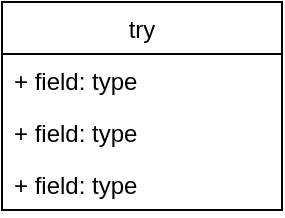 <mxfile version="16.5.5" type="github">
  <diagram id="CIDVrlHGeB2SoitGraBb" name="Page-1">
    <mxGraphModel dx="782" dy="388" grid="1" gridSize="10" guides="1" tooltips="1" connect="1" arrows="1" fold="1" page="1" pageScale="1" pageWidth="827" pageHeight="1169" math="0" shadow="0">
      <root>
        <mxCell id="0" />
        <mxCell id="1" parent="0" />
        <mxCell id="puVTI09EFd4yAgFiHwXA-2" value="try" style="swimlane;fontStyle=0;childLayout=stackLayout;horizontal=1;startSize=26;fillColor=none;horizontalStack=0;resizeParent=1;resizeParentMax=0;resizeLast=0;collapsible=1;marginBottom=0;" vertex="1" parent="1">
          <mxGeometry x="330" y="560" width="140" height="104" as="geometry" />
        </mxCell>
        <mxCell id="puVTI09EFd4yAgFiHwXA-3" value="+ field: type" style="text;strokeColor=none;fillColor=none;align=left;verticalAlign=top;spacingLeft=4;spacingRight=4;overflow=hidden;rotatable=0;points=[[0,0.5],[1,0.5]];portConstraint=eastwest;" vertex="1" parent="puVTI09EFd4yAgFiHwXA-2">
          <mxGeometry y="26" width="140" height="26" as="geometry" />
        </mxCell>
        <mxCell id="puVTI09EFd4yAgFiHwXA-4" value="+ field: type" style="text;strokeColor=none;fillColor=none;align=left;verticalAlign=top;spacingLeft=4;spacingRight=4;overflow=hidden;rotatable=0;points=[[0,0.5],[1,0.5]];portConstraint=eastwest;" vertex="1" parent="puVTI09EFd4yAgFiHwXA-2">
          <mxGeometry y="52" width="140" height="26" as="geometry" />
        </mxCell>
        <mxCell id="puVTI09EFd4yAgFiHwXA-5" value="+ field: type" style="text;strokeColor=none;fillColor=none;align=left;verticalAlign=top;spacingLeft=4;spacingRight=4;overflow=hidden;rotatable=0;points=[[0,0.5],[1,0.5]];portConstraint=eastwest;" vertex="1" parent="puVTI09EFd4yAgFiHwXA-2">
          <mxGeometry y="78" width="140" height="26" as="geometry" />
        </mxCell>
      </root>
    </mxGraphModel>
  </diagram>
</mxfile>
